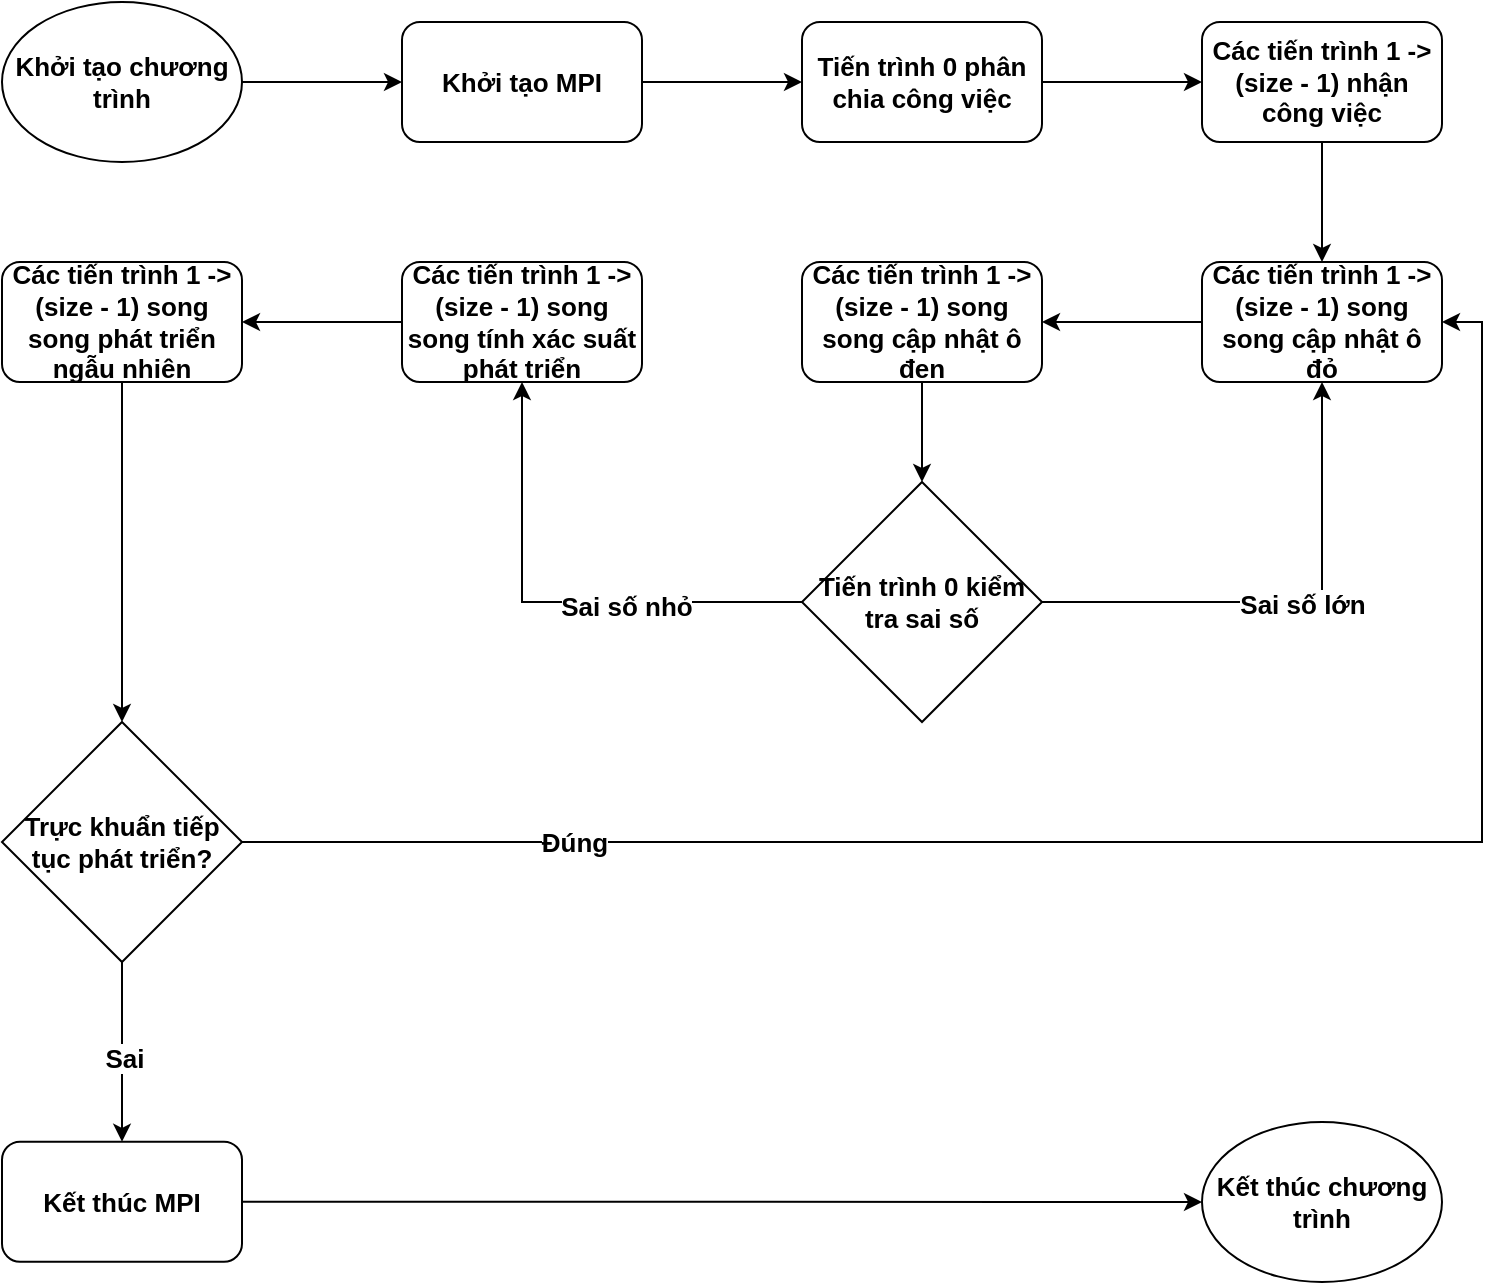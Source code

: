 <mxfile version="11.1.4" type="device"><diagram id="_AwQ4BVy9ml6tbv8CUum" name="Page-1"><mxGraphModel dx="956" dy="635" grid="1" gridSize="10" guides="1" tooltips="1" connect="1" arrows="1" fold="1" page="1" pageScale="1" pageWidth="850" pageHeight="1100" math="0" shadow="0"><root><mxCell id="0"/><mxCell id="1" parent="0"/><mxCell id="fACrzTmgmfdhlZ46r-W6-12" style="edgeStyle=orthogonalEdgeStyle;rounded=0;orthogonalLoop=1;jettySize=auto;html=1;entryX=0;entryY=0.5;entryDx=0;entryDy=0;fontStyle=1;fontSize=13;" parent="1" source="fACrzTmgmfdhlZ46r-W6-1" target="fACrzTmgmfdhlZ46r-W6-2" edge="1"><mxGeometry relative="1" as="geometry"/></mxCell><mxCell id="fACrzTmgmfdhlZ46r-W6-1" value="Khởi tạo chương trình" style="ellipse;whiteSpace=wrap;html=1;fontStyle=1;fontSize=13;" parent="1" vertex="1"><mxGeometry x="80" y="40" width="120" height="80" as="geometry"/></mxCell><mxCell id="fACrzTmgmfdhlZ46r-W6-13" style="edgeStyle=orthogonalEdgeStyle;rounded=0;orthogonalLoop=1;jettySize=auto;html=1;exitX=1;exitY=0.5;exitDx=0;exitDy=0;entryX=0;entryY=0.5;entryDx=0;entryDy=0;fontStyle=1;fontSize=13;" parent="1" source="fACrzTmgmfdhlZ46r-W6-2" target="T3kLQ31KtBfb4fcbE7X9-1" edge="1"><mxGeometry relative="1" as="geometry"/></mxCell><mxCell id="fACrzTmgmfdhlZ46r-W6-2" value="Khởi tạo MPI" style="rounded=1;whiteSpace=wrap;html=1;fontStyle=1;fontSize=13;" parent="1" vertex="1"><mxGeometry x="280" y="50" width="120" height="60" as="geometry"/></mxCell><mxCell id="T3kLQ31KtBfb4fcbE7X9-4" style="edgeStyle=orthogonalEdgeStyle;rounded=0;orthogonalLoop=1;jettySize=auto;html=1;entryX=1;entryY=0.5;entryDx=0;entryDy=0;fontStyle=1;fontSize=13;" parent="1" source="fACrzTmgmfdhlZ46r-W6-3" target="fACrzTmgmfdhlZ46r-W6-6" edge="1"><mxGeometry relative="1" as="geometry"/></mxCell><mxCell id="fACrzTmgmfdhlZ46r-W6-3" value="Các tiến trình 1 -&amp;gt; (size - 1) song song cập nhật ô đỏ" style="rounded=1;whiteSpace=wrap;html=1;fontStyle=1;fontSize=13;" parent="1" vertex="1"><mxGeometry x="680" y="170" width="120" height="60" as="geometry"/></mxCell><mxCell id="qMKRLHV-0RXjYu2fqmao-2" style="edgeStyle=orthogonalEdgeStyle;rounded=0;orthogonalLoop=1;jettySize=auto;html=1;fontStyle=1;fontSize=13;" parent="1" source="fACrzTmgmfdhlZ46r-W6-6" target="w6tKXkAQkPo6WViVw3n9-1" edge="1"><mxGeometry relative="1" as="geometry"/></mxCell><mxCell id="fACrzTmgmfdhlZ46r-W6-6" value="Các tiến trình 1 -&amp;gt; (size - 1) song song cập nhật ô đen" style="rounded=1;whiteSpace=wrap;html=1;fontStyle=1;fontSize=13;" parent="1" vertex="1"><mxGeometry x="480" y="170" width="120" height="60" as="geometry"/></mxCell><mxCell id="T3kLQ31KtBfb4fcbE7X9-6" style="edgeStyle=orthogonalEdgeStyle;rounded=0;orthogonalLoop=1;jettySize=auto;html=1;entryX=1;entryY=0.5;entryDx=0;entryDy=0;fontStyle=1;fontSize=13;" parent="1" source="fACrzTmgmfdhlZ46r-W6-7" target="fACrzTmgmfdhlZ46r-W6-8" edge="1"><mxGeometry relative="1" as="geometry"/></mxCell><mxCell id="fACrzTmgmfdhlZ46r-W6-7" value="Các tiến trình 1 -&amp;gt; (size - 1) song song tính xác suất phát triển" style="rounded=1;whiteSpace=wrap;html=1;fontStyle=1;fontSize=13;" parent="1" vertex="1"><mxGeometry x="280" y="170" width="120" height="60" as="geometry"/></mxCell><mxCell id="qMKRLHV-0RXjYu2fqmao-6" style="edgeStyle=orthogonalEdgeStyle;rounded=0;orthogonalLoop=1;jettySize=auto;html=1;entryX=0.5;entryY=0;entryDx=0;entryDy=0;fontStyle=1;fontSize=13;" parent="1" source="fACrzTmgmfdhlZ46r-W6-8" target="qMKRLHV-0RXjYu2fqmao-5" edge="1"><mxGeometry relative="1" as="geometry"/></mxCell><mxCell id="fACrzTmgmfdhlZ46r-W6-8" value="Các tiến trình 1 -&amp;gt; (size - 1) song song phát triển ngẫu nhiên" style="rounded=1;whiteSpace=wrap;html=1;fontStyle=1;fontSize=13;" parent="1" vertex="1"><mxGeometry x="80" y="170" width="120" height="60" as="geometry"/></mxCell><mxCell id="T3kLQ31KtBfb4fcbE7X9-14" style="edgeStyle=orthogonalEdgeStyle;rounded=0;orthogonalLoop=1;jettySize=auto;html=1;entryX=0;entryY=0.5;entryDx=0;entryDy=0;fontStyle=1;fontSize=13;" parent="1" source="fACrzTmgmfdhlZ46r-W6-9" target="fACrzTmgmfdhlZ46r-W6-10" edge="1"><mxGeometry relative="1" as="geometry"><mxPoint x="680" y="647" as="targetPoint"/></mxGeometry></mxCell><mxCell id="fACrzTmgmfdhlZ46r-W6-9" value="Kết thúc MPI" style="rounded=1;whiteSpace=wrap;html=1;fontStyle=1;fontSize=13;" parent="1" vertex="1"><mxGeometry x="80" y="609.9" width="120" height="60" as="geometry"/></mxCell><mxCell id="fACrzTmgmfdhlZ46r-W6-10" value="Kết thúc chương trình" style="ellipse;whiteSpace=wrap;html=1;fontStyle=1;fontSize=13;" parent="1" vertex="1"><mxGeometry x="680" y="600" width="120" height="80" as="geometry"/></mxCell><mxCell id="T3kLQ31KtBfb4fcbE7X9-9" style="edgeStyle=orthogonalEdgeStyle;rounded=0;orthogonalLoop=1;jettySize=auto;html=1;entryX=0.5;entryY=1;entryDx=0;entryDy=0;fontStyle=1;fontSize=13;" parent="1" source="w6tKXkAQkPo6WViVw3n9-1" target="fACrzTmgmfdhlZ46r-W6-3" edge="1"><mxGeometry relative="1" as="geometry"/></mxCell><mxCell id="T3kLQ31KtBfb4fcbE7X9-10" value="Sai số lớn" style="text;html=1;resizable=0;points=[];align=center;verticalAlign=middle;labelBackgroundColor=#ffffff;fontStyle=1;fontSize=13;" parent="T3kLQ31KtBfb4fcbE7X9-9" vertex="1" connectable="0"><mxGeometry x="0.04" y="-1" relative="1" as="geometry"><mxPoint as="offset"/></mxGeometry></mxCell><mxCell id="qMKRLHV-0RXjYu2fqmao-3" style="edgeStyle=orthogonalEdgeStyle;rounded=0;orthogonalLoop=1;jettySize=auto;html=1;entryX=0.5;entryY=1;entryDx=0;entryDy=0;fontStyle=1;fontSize=13;" parent="1" source="w6tKXkAQkPo6WViVw3n9-1" target="fACrzTmgmfdhlZ46r-W6-7" edge="1"><mxGeometry relative="1" as="geometry"/></mxCell><mxCell id="qMKRLHV-0RXjYu2fqmao-4" value="Sai số nhỏ" style="text;html=1;resizable=0;points=[];align=center;verticalAlign=middle;labelBackgroundColor=#ffffff;fontStyle=1;fontSize=13;" parent="qMKRLHV-0RXjYu2fqmao-3" vertex="1" connectable="0"><mxGeometry x="-0.296" y="2" relative="1" as="geometry"><mxPoint as="offset"/></mxGeometry></mxCell><mxCell id="w6tKXkAQkPo6WViVw3n9-1" value="Tiến trình 0 kiểm tra sai số" style="rhombus;whiteSpace=wrap;html=1;fontStyle=1;fontSize=13;" parent="1" vertex="1"><mxGeometry x="480" y="280" width="120" height="120" as="geometry"/></mxCell><mxCell id="T3kLQ31KtBfb4fcbE7X9-3" style="edgeStyle=orthogonalEdgeStyle;rounded=0;orthogonalLoop=1;jettySize=auto;html=1;entryX=0;entryY=0.5;entryDx=0;entryDy=0;fontStyle=1;fontSize=13;" parent="1" source="T3kLQ31KtBfb4fcbE7X9-1" target="T3kLQ31KtBfb4fcbE7X9-2" edge="1"><mxGeometry relative="1" as="geometry"/></mxCell><mxCell id="T3kLQ31KtBfb4fcbE7X9-1" value="Tiến trình 0 phân chia công việc" style="rounded=1;whiteSpace=wrap;html=1;fontStyle=1;fontSize=13;" parent="1" vertex="1"><mxGeometry x="480" y="50" width="120" height="60" as="geometry"/></mxCell><mxCell id="T3kLQ31KtBfb4fcbE7X9-11" style="edgeStyle=orthogonalEdgeStyle;rounded=0;orthogonalLoop=1;jettySize=auto;html=1;entryX=0.5;entryY=0;entryDx=0;entryDy=0;fontStyle=1;fontSize=13;" parent="1" source="T3kLQ31KtBfb4fcbE7X9-2" target="fACrzTmgmfdhlZ46r-W6-3" edge="1"><mxGeometry relative="1" as="geometry"/></mxCell><mxCell id="T3kLQ31KtBfb4fcbE7X9-2" value="Các tiến trình 1 -&amp;gt; (size - 1) nhận công việc" style="rounded=1;whiteSpace=wrap;html=1;fontStyle=1;fontSize=13;" parent="1" vertex="1"><mxGeometry x="680" y="50" width="120" height="60" as="geometry"/></mxCell><mxCell id="qMKRLHV-0RXjYu2fqmao-7" style="edgeStyle=orthogonalEdgeStyle;rounded=0;orthogonalLoop=1;jettySize=auto;html=1;entryX=0.5;entryY=0;entryDx=0;entryDy=0;fontStyle=1;fontSize=13;" parent="1" source="qMKRLHV-0RXjYu2fqmao-5" target="fACrzTmgmfdhlZ46r-W6-9" edge="1"><mxGeometry relative="1" as="geometry"><Array as="points"/></mxGeometry></mxCell><mxCell id="qMKRLHV-0RXjYu2fqmao-8" value="Sai" style="text;html=1;resizable=0;points=[];align=center;verticalAlign=middle;labelBackgroundColor=#ffffff;fontStyle=1;fontSize=13;" parent="qMKRLHV-0RXjYu2fqmao-7" vertex="1" connectable="0"><mxGeometry x="0.068" y="1" relative="1" as="geometry"><mxPoint as="offset"/></mxGeometry></mxCell><mxCell id="qMKRLHV-0RXjYu2fqmao-15" style="edgeStyle=orthogonalEdgeStyle;rounded=0;orthogonalLoop=1;jettySize=auto;html=1;fontStyle=1;fontSize=13;" parent="1" source="qMKRLHV-0RXjYu2fqmao-5" target="fACrzTmgmfdhlZ46r-W6-3" edge="1"><mxGeometry relative="1" as="geometry"><Array as="points"><mxPoint x="820" y="460"/><mxPoint x="820" y="200"/></Array></mxGeometry></mxCell><mxCell id="qMKRLHV-0RXjYu2fqmao-16" value="Đúng" style="text;html=1;resizable=0;points=[];align=center;verticalAlign=middle;labelBackgroundColor=#ffffff;fontStyle=1;fontSize=13;" parent="qMKRLHV-0RXjYu2fqmao-15" vertex="1" connectable="0"><mxGeometry x="-0.632" relative="1" as="geometry"><mxPoint as="offset"/></mxGeometry></mxCell><mxCell id="qMKRLHV-0RXjYu2fqmao-5" value="Trực khuẩn tiếp tục phát triển?" style="rhombus;whiteSpace=wrap;html=1;fontStyle=1;fontSize=13;" parent="1" vertex="1"><mxGeometry x="80" y="400" width="120" height="120" as="geometry"/></mxCell></root></mxGraphModel></diagram></mxfile>